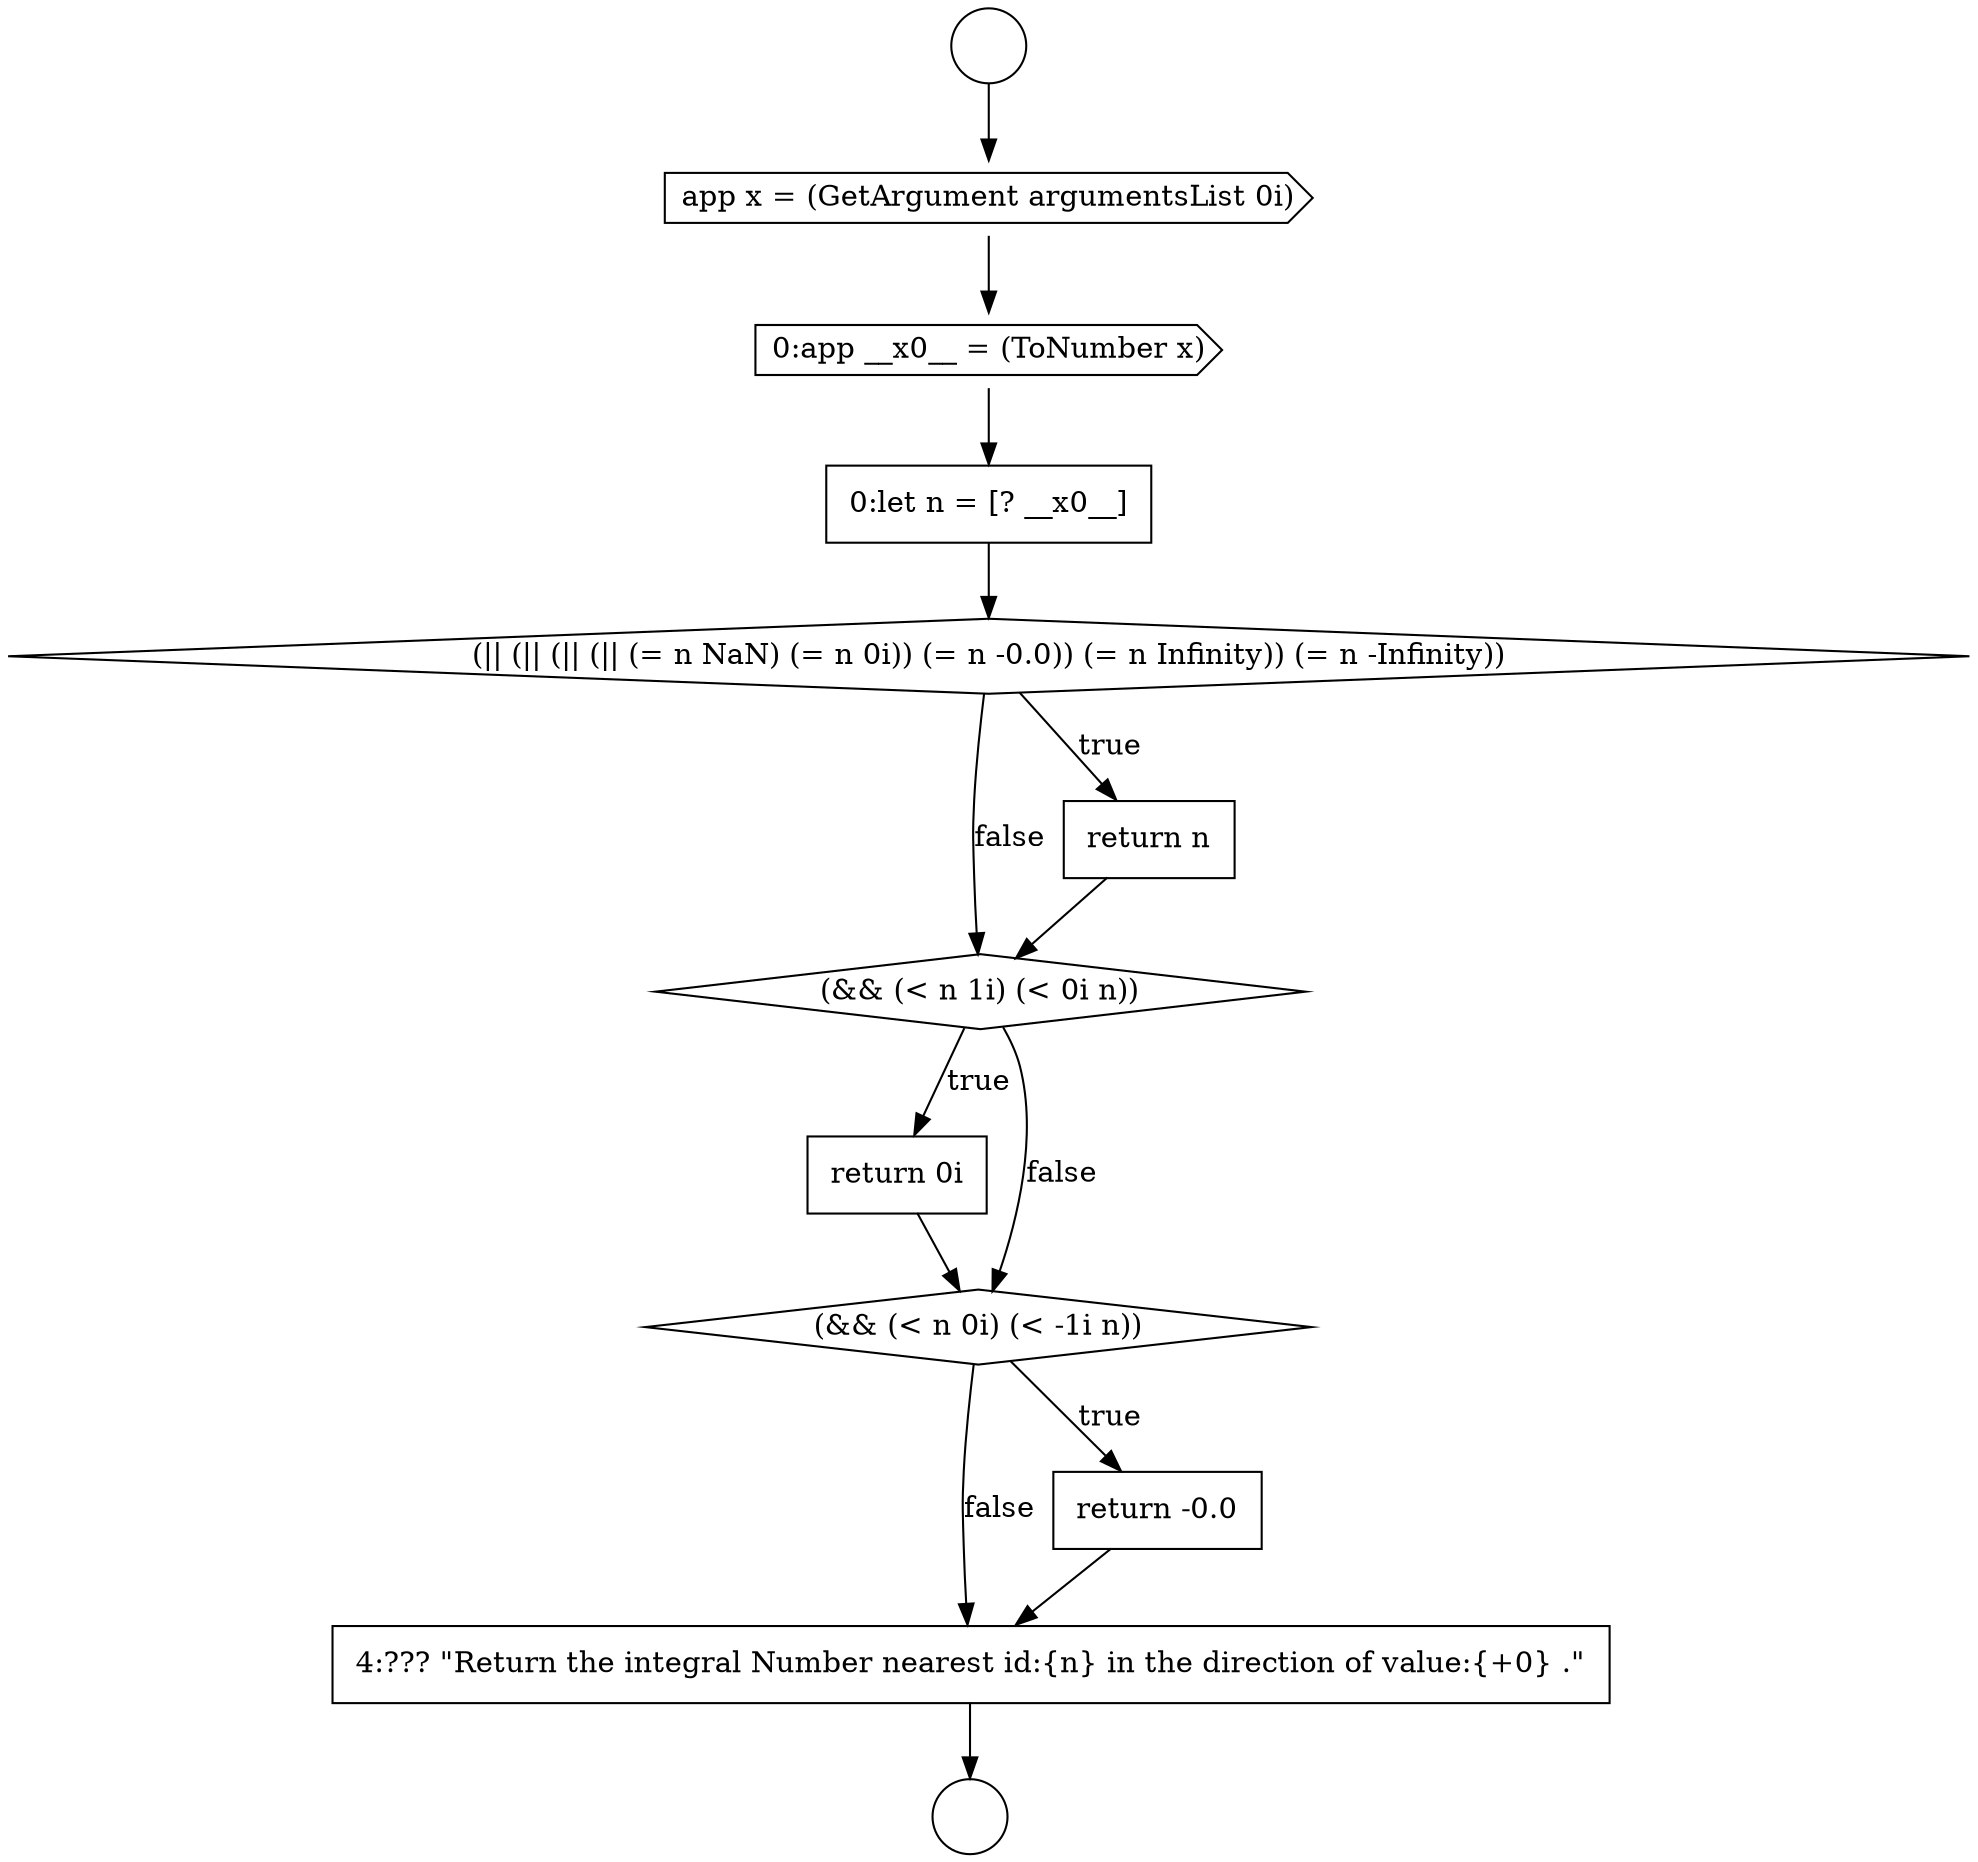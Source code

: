 digraph {
  node13095 [shape=none, margin=0, label=<<font color="black">
    <table border="0" cellborder="1" cellspacing="0" cellpadding="10">
      <tr><td align="left">0:let n = [? __x0__]</td></tr>
    </table>
  </font>> color="black" fillcolor="white" style=filled]
  node13098 [shape=diamond, label=<<font color="black">(&amp;&amp; (&lt; n 1i) (&lt; 0i n))</font>> color="black" fillcolor="white" style=filled]
  node13091 [shape=circle label=" " color="black" fillcolor="white" style=filled]
  node13102 [shape=none, margin=0, label=<<font color="black">
    <table border="0" cellborder="1" cellspacing="0" cellpadding="10">
      <tr><td align="left">4:??? &quot;Return the integral Number nearest id:{n} in the direction of value:{+0} .&quot;</td></tr>
    </table>
  </font>> color="black" fillcolor="white" style=filled]
  node13094 [shape=cds, label=<<font color="black">0:app __x0__ = (ToNumber x)</font>> color="black" fillcolor="white" style=filled]
  node13099 [shape=none, margin=0, label=<<font color="black">
    <table border="0" cellborder="1" cellspacing="0" cellpadding="10">
      <tr><td align="left">return 0i</td></tr>
    </table>
  </font>> color="black" fillcolor="white" style=filled]
  node13093 [shape=cds, label=<<font color="black">app x = (GetArgument argumentsList 0i)</font>> color="black" fillcolor="white" style=filled]
  node13100 [shape=diamond, label=<<font color="black">(&amp;&amp; (&lt; n 0i) (&lt; -1i n))</font>> color="black" fillcolor="white" style=filled]
  node13097 [shape=none, margin=0, label=<<font color="black">
    <table border="0" cellborder="1" cellspacing="0" cellpadding="10">
      <tr><td align="left">return n</td></tr>
    </table>
  </font>> color="black" fillcolor="white" style=filled]
  node13096 [shape=diamond, label=<<font color="black">(|| (|| (|| (|| (= n NaN) (= n 0i)) (= n -0.0)) (= n Infinity)) (= n -Infinity))</font>> color="black" fillcolor="white" style=filled]
  node13101 [shape=none, margin=0, label=<<font color="black">
    <table border="0" cellborder="1" cellspacing="0" cellpadding="10">
      <tr><td align="left">return -0.0</td></tr>
    </table>
  </font>> color="black" fillcolor="white" style=filled]
  node13092 [shape=circle label=" " color="black" fillcolor="white" style=filled]
  node13093 -> node13094 [ color="black"]
  node13100 -> node13101 [label=<<font color="black">true</font>> color="black"]
  node13100 -> node13102 [label=<<font color="black">false</font>> color="black"]
  node13099 -> node13100 [ color="black"]
  node13096 -> node13097 [label=<<font color="black">true</font>> color="black"]
  node13096 -> node13098 [label=<<font color="black">false</font>> color="black"]
  node13101 -> node13102 [ color="black"]
  node13094 -> node13095 [ color="black"]
  node13097 -> node13098 [ color="black"]
  node13095 -> node13096 [ color="black"]
  node13098 -> node13099 [label=<<font color="black">true</font>> color="black"]
  node13098 -> node13100 [label=<<font color="black">false</font>> color="black"]
  node13091 -> node13093 [ color="black"]
  node13102 -> node13092 [ color="black"]
}
